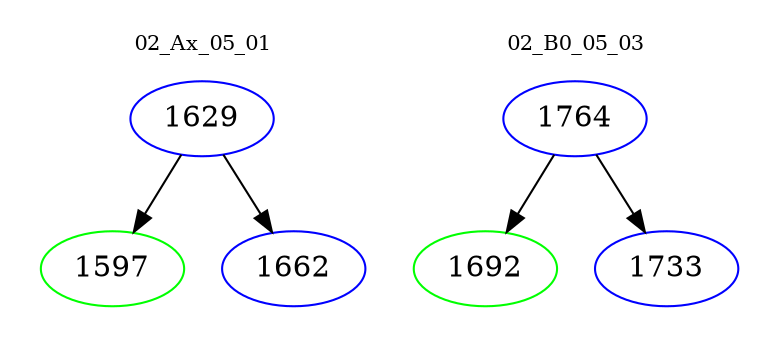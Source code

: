 digraph{
subgraph cluster_0 {
color = white
label = "02_Ax_05_01";
fontsize=10;
T0_1629 [label="1629", color="blue"]
T0_1629 -> T0_1597 [color="black"]
T0_1597 [label="1597", color="green"]
T0_1629 -> T0_1662 [color="black"]
T0_1662 [label="1662", color="blue"]
}
subgraph cluster_1 {
color = white
label = "02_B0_05_03";
fontsize=10;
T1_1764 [label="1764", color="blue"]
T1_1764 -> T1_1692 [color="black"]
T1_1692 [label="1692", color="green"]
T1_1764 -> T1_1733 [color="black"]
T1_1733 [label="1733", color="blue"]
}
}
